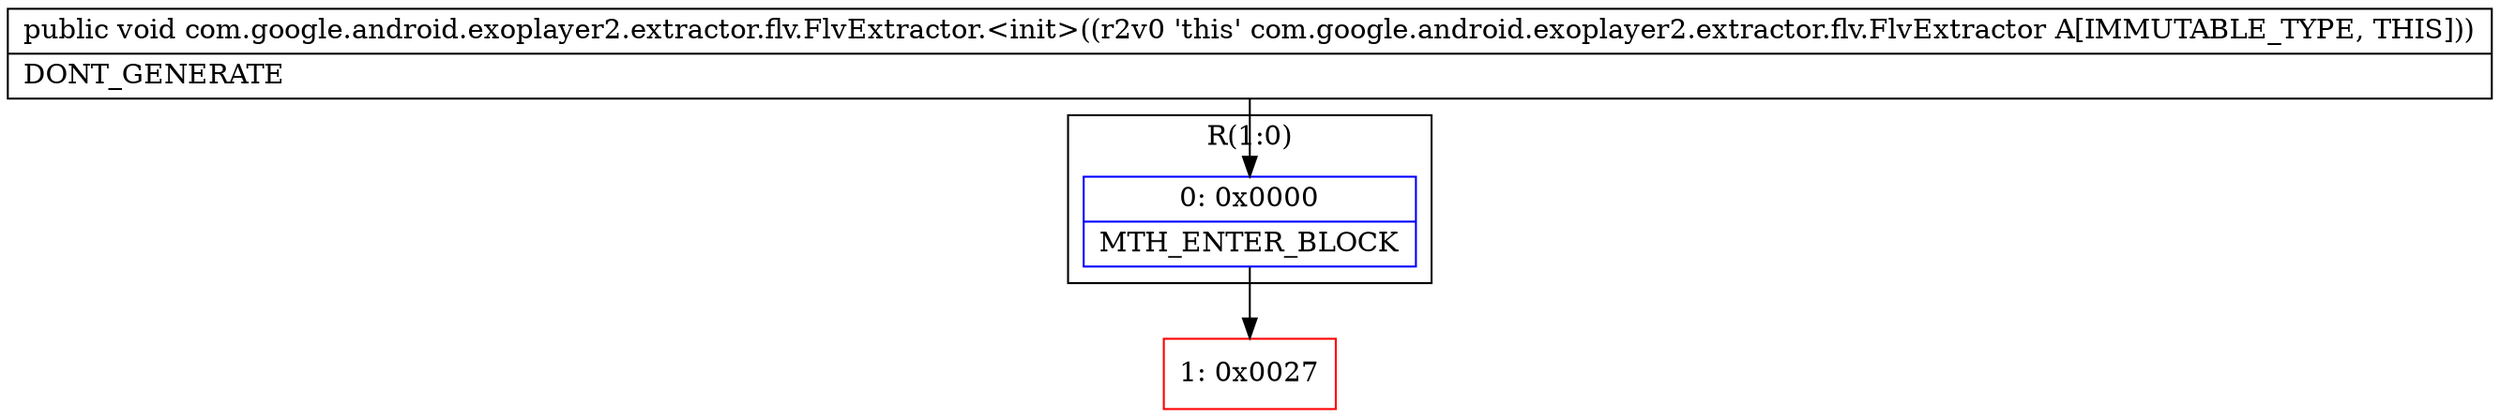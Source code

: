 digraph "CFG forcom.google.android.exoplayer2.extractor.flv.FlvExtractor.\<init\>()V" {
subgraph cluster_Region_1328544605 {
label = "R(1:0)";
node [shape=record,color=blue];
Node_0 [shape=record,label="{0\:\ 0x0000|MTH_ENTER_BLOCK\l}"];
}
Node_1 [shape=record,color=red,label="{1\:\ 0x0027}"];
MethodNode[shape=record,label="{public void com.google.android.exoplayer2.extractor.flv.FlvExtractor.\<init\>((r2v0 'this' com.google.android.exoplayer2.extractor.flv.FlvExtractor A[IMMUTABLE_TYPE, THIS]))  | DONT_GENERATE\l}"];
MethodNode -> Node_0;
Node_0 -> Node_1;
}

